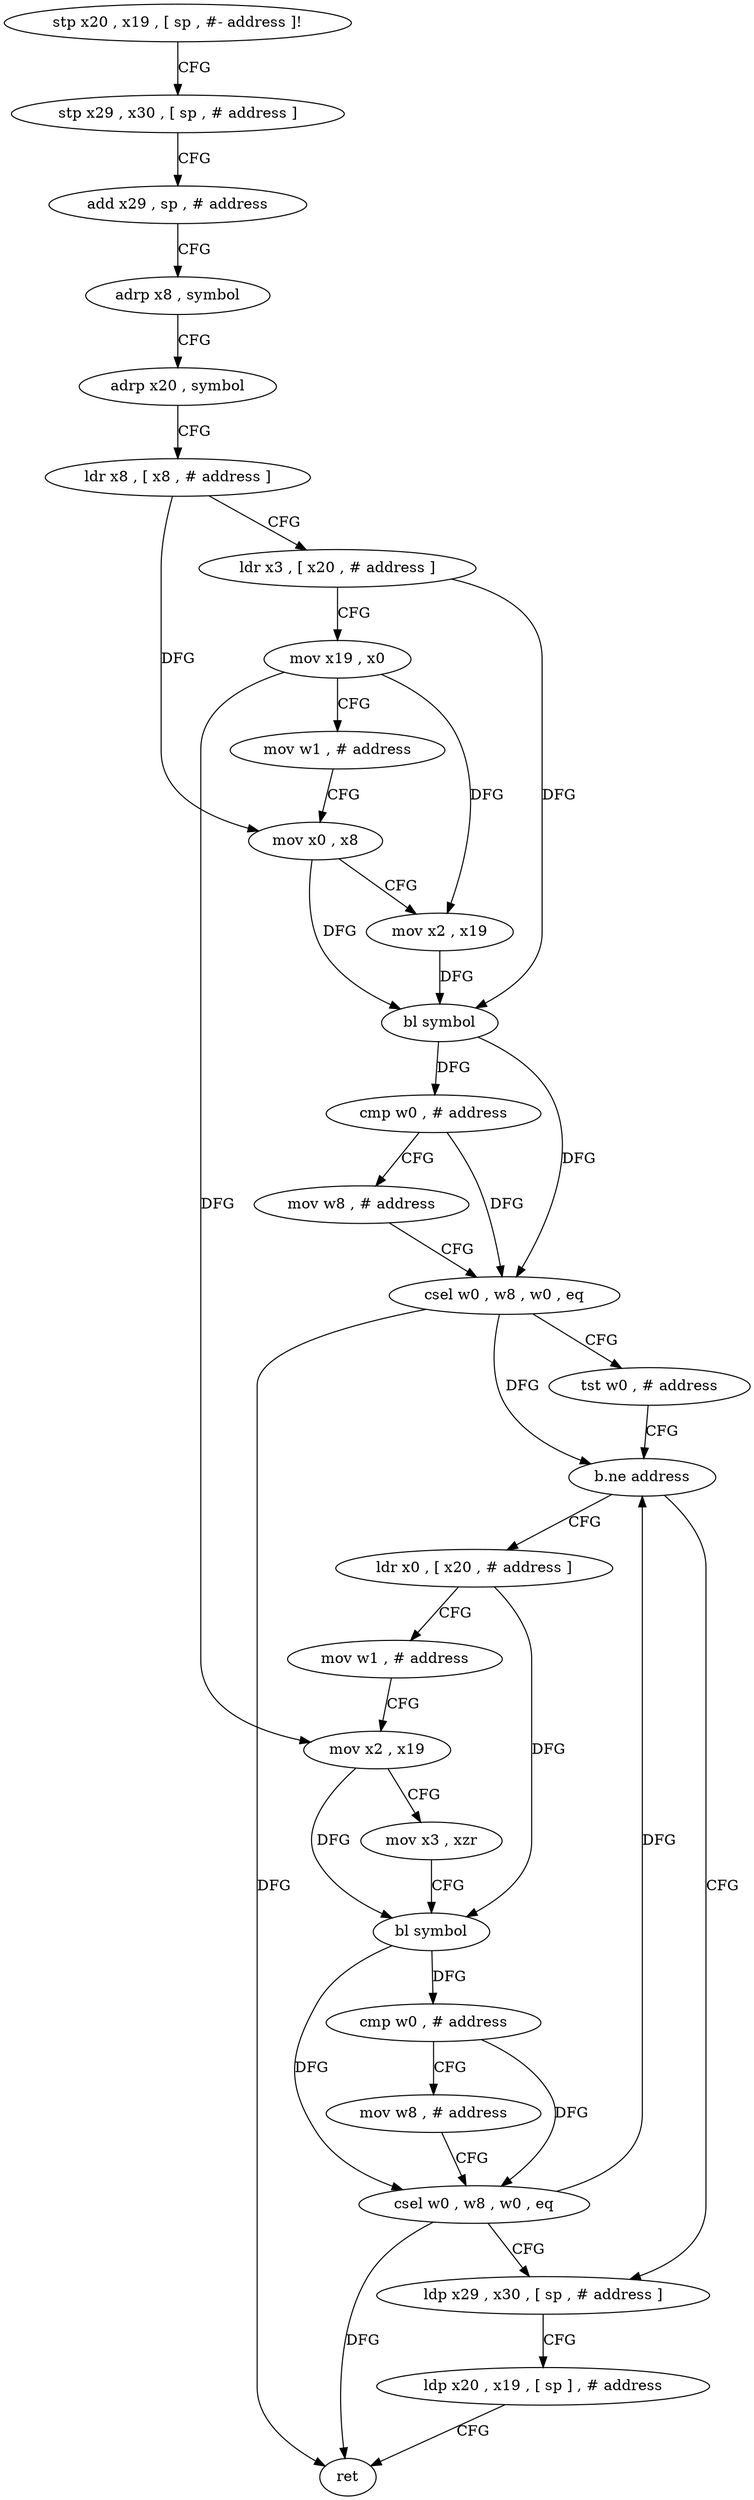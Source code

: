 digraph "func" {
"4211164" [label = "stp x20 , x19 , [ sp , #- address ]!" ]
"4211168" [label = "stp x29 , x30 , [ sp , # address ]" ]
"4211172" [label = "add x29 , sp , # address" ]
"4211176" [label = "adrp x8 , symbol" ]
"4211180" [label = "adrp x20 , symbol" ]
"4211184" [label = "ldr x8 , [ x8 , # address ]" ]
"4211188" [label = "ldr x3 , [ x20 , # address ]" ]
"4211192" [label = "mov x19 , x0" ]
"4211196" [label = "mov w1 , # address" ]
"4211200" [label = "mov x0 , x8" ]
"4211204" [label = "mov x2 , x19" ]
"4211208" [label = "bl symbol" ]
"4211212" [label = "cmp w0 , # address" ]
"4211216" [label = "mov w8 , # address" ]
"4211220" [label = "csel w0 , w8 , w0 , eq" ]
"4211224" [label = "tst w0 , # address" ]
"4211228" [label = "b.ne address" ]
"4211264" [label = "ldp x29 , x30 , [ sp , # address ]" ]
"4211232" [label = "ldr x0 , [ x20 , # address ]" ]
"4211268" [label = "ldp x20 , x19 , [ sp ] , # address" ]
"4211272" [label = "ret" ]
"4211236" [label = "mov w1 , # address" ]
"4211240" [label = "mov x2 , x19" ]
"4211244" [label = "mov x3 , xzr" ]
"4211248" [label = "bl symbol" ]
"4211252" [label = "cmp w0 , # address" ]
"4211256" [label = "mov w8 , # address" ]
"4211260" [label = "csel w0 , w8 , w0 , eq" ]
"4211164" -> "4211168" [ label = "CFG" ]
"4211168" -> "4211172" [ label = "CFG" ]
"4211172" -> "4211176" [ label = "CFG" ]
"4211176" -> "4211180" [ label = "CFG" ]
"4211180" -> "4211184" [ label = "CFG" ]
"4211184" -> "4211188" [ label = "CFG" ]
"4211184" -> "4211200" [ label = "DFG" ]
"4211188" -> "4211192" [ label = "CFG" ]
"4211188" -> "4211208" [ label = "DFG" ]
"4211192" -> "4211196" [ label = "CFG" ]
"4211192" -> "4211204" [ label = "DFG" ]
"4211192" -> "4211240" [ label = "DFG" ]
"4211196" -> "4211200" [ label = "CFG" ]
"4211200" -> "4211204" [ label = "CFG" ]
"4211200" -> "4211208" [ label = "DFG" ]
"4211204" -> "4211208" [ label = "DFG" ]
"4211208" -> "4211212" [ label = "DFG" ]
"4211208" -> "4211220" [ label = "DFG" ]
"4211212" -> "4211216" [ label = "CFG" ]
"4211212" -> "4211220" [ label = "DFG" ]
"4211216" -> "4211220" [ label = "CFG" ]
"4211220" -> "4211224" [ label = "CFG" ]
"4211220" -> "4211228" [ label = "DFG" ]
"4211220" -> "4211272" [ label = "DFG" ]
"4211224" -> "4211228" [ label = "CFG" ]
"4211228" -> "4211264" [ label = "CFG" ]
"4211228" -> "4211232" [ label = "CFG" ]
"4211264" -> "4211268" [ label = "CFG" ]
"4211232" -> "4211236" [ label = "CFG" ]
"4211232" -> "4211248" [ label = "DFG" ]
"4211268" -> "4211272" [ label = "CFG" ]
"4211236" -> "4211240" [ label = "CFG" ]
"4211240" -> "4211244" [ label = "CFG" ]
"4211240" -> "4211248" [ label = "DFG" ]
"4211244" -> "4211248" [ label = "CFG" ]
"4211248" -> "4211252" [ label = "DFG" ]
"4211248" -> "4211260" [ label = "DFG" ]
"4211252" -> "4211256" [ label = "CFG" ]
"4211252" -> "4211260" [ label = "DFG" ]
"4211256" -> "4211260" [ label = "CFG" ]
"4211260" -> "4211264" [ label = "CFG" ]
"4211260" -> "4211228" [ label = "DFG" ]
"4211260" -> "4211272" [ label = "DFG" ]
}
